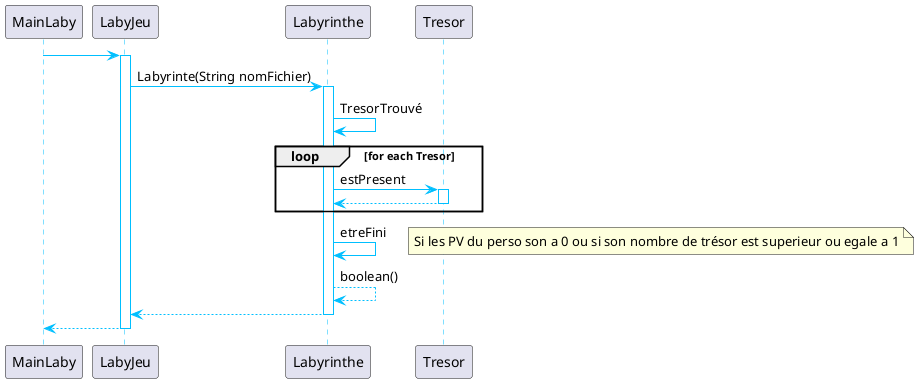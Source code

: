 @startuml
'https://plantuml.com/sequence-diagram

skinparam sequence {
    ArrowColor DeepSkyBlue
    ActorBorderColor DeepSkyBlue
    LifeLineBorderColor DeepSkyBlue
}
MainLaby -> LabyJeu:
activate LabyJeu
LabyJeu -> Labyrinthe: Labyrinte(String nomFichier)

activate Labyrinthe
Labyrinthe->Labyrinthe : TresorTrouvé

loop for each Tresor
Labyrinthe->Tresor : estPresent
activate Tresor
Labyrinthe<--Tresor :
deactivate Tresor
end loop
Labyrinthe->Labyrinthe : etreFini
note right
Si les PV du perso son a 0 ou si son nombre de trésor est superieur ou egale a 1
end note
Labyrinthe-->Labyrinthe : boolean()
Labyrinthe --> LabyJeu
deactivate Labyrinthe

LabyJeu --> MainLaby:
deactivate LabyJeu

@enduml